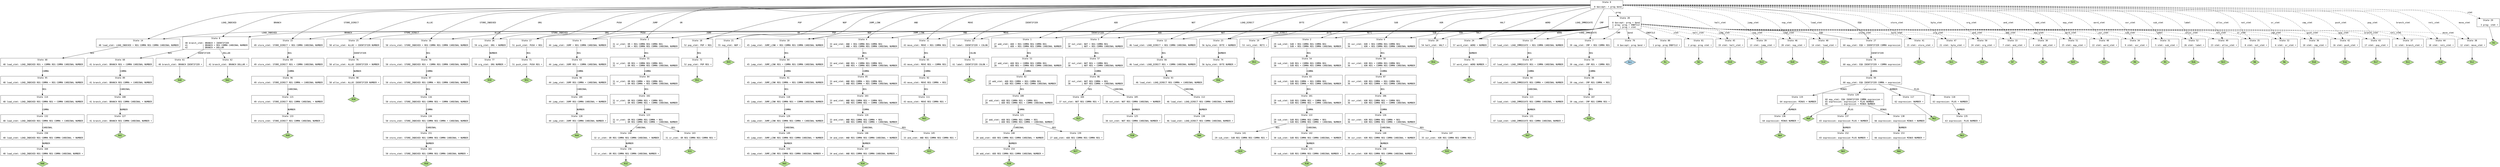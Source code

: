 // Generated by GNU Bison 3.8.2.
// Report bugs to <bug-bison@gnu.org>.
// Home page: <https://www.gnu.org/software/bison/>.

digraph "Step1/asm_parser.y"
{
  node [fontname = courier, shape = box, colorscheme = paired6]
  edge [fontname = courier]

  0 [label="State 0\n\l  0 $accept: • prog $end\l"]
  0 -> 1 [style=solid label="ADD"]
  0 -> 2 [style=solid label="SUB"]
  0 -> 3 [style=solid label="OR"]
  0 -> 4 [style=solid label="AND"]
  0 -> 5 [style=solid label="NOT"]
  0 -> 6 [style=solid label="XOR"]
  0 -> 7 [style=solid label="CMP"]
  0 -> 8 [style=solid label="BRANCH"]
  0 -> 9 [style=solid label="JUMP"]
  0 -> 10 [style=solid label="JUMP_LINK"]
  0 -> 11 [style=solid label="MOVE"]
  0 -> 12 [style=solid label="LOAD_DIRECT"]
  0 -> 13 [style=solid label="LOAD_IMMEDIATE"]
  0 -> 14 [style=solid label="LOAD_INDEXED"]
  0 -> 15 [style=solid label="STORE_DIRECT"]
  0 -> 16 [style=solid label="STORE_INDEXED"]
  0 -> 17 [style=solid label="PUSH"]
  0 -> 18 [style=solid label="POP"]
  0 -> 19 [style=solid label="RETI"]
  0 -> 20 [style=solid label="HALT"]
  0 -> 21 [style=solid label="NOP"]
  0 -> 22 [style=solid label="IDENTIFIER"]
  0 -> 23 [style=solid label="BYTE"]
  0 -> 24 [style=solid label="WORD"]
  0 -> 25 [style=solid label="ALLOC"]
  0 -> 26 [style=solid label="ORG"]
  0 -> 27 [style=solid label="EQU"]
  0 -> 28 [style=dashed label="prog"]
  0 -> 29 [style=dashed label="stmt"]
  0 -> 30 [style=dashed label="add_stmt"]
  0 -> 31 [style=dashed label="sub_stmt"]
  0 -> 32 [style=dashed label="or_stmt"]
  0 -> 33 [style=dashed label="and_stmt"]
  0 -> 34 [style=dashed label="xor_stmt"]
  0 -> 35 [style=dashed label="not_stmt"]
  0 -> 36 [style=dashed label="cmp_stmt"]
  0 -> 37 [style=dashed label="branch_stmt"]
  0 -> 38 [style=dashed label="move_stmt"]
  0 -> 39 [style=dashed label="jump_stmt"]
  0 -> 40 [style=dashed label="load_stmt"]
  0 -> 41 [style=dashed label="store_stmt"]
  0 -> 42 [style=dashed label="push_stmt"]
  0 -> 43 [style=dashed label="pop_stmt"]
  0 -> 44 [style=dashed label="reti_stmt"]
  0 -> 45 [style=dashed label="halt_stmt"]
  0 -> 46 [style=dashed label="nop_stmt"]
  0 -> 47 [style=dashed label="byte_stmt"]
  0 -> 48 [style=dashed label="word_stmt"]
  0 -> 49 [style=dashed label="alloc_stmt"]
  0 -> 50 [style=dashed label="org_stmt"]
  0 -> 51 [style=dashed label="equ_stmt"]
  0 -> 52 [style=dashed label="label"]
  1 [label="State 1\n\l 27 add_stmt: ADD • REG COMMA REG COMMA REG\l 28         | ADD • REG COMMA REG COMMA CARDINAL NUMBER\l"]
  1 -> 53 [style=solid label="REG"]
  2 [label="State 2\n\l 29 sub_stmt: SUB • REG COMMA REG COMMA REG\l 30         | SUB • REG COMMA REG COMMA CARDINAL NUMBER\l"]
  2 -> 54 [style=solid label="REG"]
  3 [label="State 3\n\l 31 or_stmt: OR • REG COMMA REG COMMA REG\l 32        | OR • REG COMMA REG COMMA CARDINAL NUMBER\l"]
  3 -> 55 [style=solid label="REG"]
  4 [label="State 4\n\l 33 and_stmt: AND • REG COMMA REG COMMA REG\l 34         | AND • REG COMMA REG COMMA CARDINAL NUMBER\l"]
  4 -> 56 [style=solid label="REG"]
  5 [label="State 5\n\l 37 not_stmt: NOT • REG COMMA REG\l 38         | NOT • REG COMMA CARDINAL NUMBER\l"]
  5 -> 57 [style=solid label="REG"]
  6 [label="State 6\n\l 35 xor_stmt: XOR • REG COMMA REG COMMA REG\l 36         | XOR • REG COMMA REG COMMA CARDINAL NUMBER\l"]
  6 -> 58 [style=solid label="REG"]
  7 [label="State 7\n\l 39 cmp_stmt: CMP • REG COMMA REG\l"]
  7 -> 59 [style=solid label="REG"]
  8 [label="State 8\n\l 40 branch_stmt: BRANCH • IDENTIFIER\l 41            | BRANCH • REG COMMA CARDINAL NUMBER\l 42            | BRANCH • DOLLAR\l"]
  8 -> 60 [style=solid label="REG"]
  8 -> 61 [style=solid label="IDENTIFIER"]
  8 -> 62 [style=solid label="DOLLAR"]
  9 [label="State 9\n\l 44 jump_stmt: JUMP • REG COMMA CARDINAL NUMBER\l"]
  9 -> 63 [style=solid label="REG"]
  10 [label="State 10\n\l 45 jump_stmt: JUMP_LINK • REG COMMA REG COMMA CARDINAL NUMBER\l"]
  10 -> 64 [style=solid label="REG"]
  11 [label="State 11\n\l 43 move_stmt: MOVE • REG COMMA REG\l"]
  11 -> 65 [style=solid label="REG"]
  12 [label="State 12\n\l 46 load_stmt: LOAD_DIRECT • REG COMMA CARDINAL NUMBER\l"]
  12 -> 66 [style=solid label="REG"]
  13 [label="State 13\n\l 47 load_stmt: LOAD_IMMEDIATE • REG COMMA CARDINAL NUMBER\l"]
  13 -> 67 [style=solid label="REG"]
  14 [label="State 14\n\l 48 load_stmt: LOAD_INDEXED • REG COMMA REG COMMA CARDINAL NUMBER\l"]
  14 -> 68 [style=solid label="REG"]
  15 [label="State 15\n\l 49 store_stmt: STORE_DIRECT • REG COMMA CARDINAL NUMBER\l"]
  15 -> 69 [style=solid label="REG"]
  16 [label="State 16\n\l 50 store_stmt: STORE_INDEXED • REG COMMA REG COMMA CARDINAL NUMBER\l"]
  16 -> 70 [style=solid label="REG"]
  17 [label="State 17\n\l 51 push_stmt: PUSH • REG\l"]
  17 -> 71 [style=solid label="REG"]
  18 [label="State 18\n\l 52 pop_stmt: POP • REG\l"]
  18 -> 72 [style=solid label="REG"]
  19 [label="State 19\n\l 53 reti_stmt: RETI •\l"]
  19 -> "19R53" [style=solid]
 "19R53" [label="R53", fillcolor=3, shape=diamond, style=filled]
  20 [label="State 20\n\l 54 halt_stmt: HALT •\l"]
  20 -> "20R54" [style=solid]
 "20R54" [label="R54", fillcolor=3, shape=diamond, style=filled]
  21 [label="State 21\n\l 55 nop_stmt: NOP •\l"]
  21 -> "21R55" [style=solid]
 "21R55" [label="R55", fillcolor=3, shape=diamond, style=filled]
  22 [label="State 22\n\l 61 label: IDENTIFIER • COLON\l"]
  22 -> 73 [style=solid label="COLON"]
  23 [label="State 23\n\l 56 byte_stmt: BYTE • NUMBER\l"]
  23 -> 74 [style=solid label="NUMBER"]
  24 [label="State 24\n\l 57 word_stmt: WORD • NUMBER\l"]
  24 -> 75 [style=solid label="NUMBER"]
  25 [label="State 25\n\l 58 alloc_stmt: ALLOC • IDENTIFIER NUMBER\l"]
  25 -> 76 [style=solid label="IDENTIFIER"]
  26 [label="State 26\n\l 59 org_stmt: ORG • NUMBER\l"]
  26 -> 77 [style=solid label="NUMBER"]
  27 [label="State 27\n\l 60 equ_stmt: EQU • IDENTIFIER COMMA expression\l"]
  27 -> 78 [style=solid label="IDENTIFIER"]
  28 [label="State 28\n\l  0 $accept: prog • $end\l  1 prog: prog • ENDFILE\l  2     | prog • stmt\l"]
  28 -> 79 [style=solid label="$end"]
  28 -> 1 [style=solid label="ADD"]
  28 -> 2 [style=solid label="SUB"]
  28 -> 3 [style=solid label="OR"]
  28 -> 4 [style=solid label="AND"]
  28 -> 5 [style=solid label="NOT"]
  28 -> 6 [style=solid label="XOR"]
  28 -> 7 [style=solid label="CMP"]
  28 -> 8 [style=solid label="BRANCH"]
  28 -> 9 [style=solid label="JUMP"]
  28 -> 10 [style=solid label="JUMP_LINK"]
  28 -> 11 [style=solid label="MOVE"]
  28 -> 12 [style=solid label="LOAD_DIRECT"]
  28 -> 13 [style=solid label="LOAD_IMMEDIATE"]
  28 -> 14 [style=solid label="LOAD_INDEXED"]
  28 -> 15 [style=solid label="STORE_DIRECT"]
  28 -> 16 [style=solid label="STORE_INDEXED"]
  28 -> 17 [style=solid label="PUSH"]
  28 -> 18 [style=solid label="POP"]
  28 -> 19 [style=solid label="RETI"]
  28 -> 20 [style=solid label="HALT"]
  28 -> 21 [style=solid label="NOP"]
  28 -> 22 [style=solid label="IDENTIFIER"]
  28 -> 80 [style=solid label="ENDFILE"]
  28 -> 23 [style=solid label="BYTE"]
  28 -> 24 [style=solid label="WORD"]
  28 -> 25 [style=solid label="ALLOC"]
  28 -> 26 [style=solid label="ORG"]
  28 -> 27 [style=solid label="EQU"]
  28 -> 81 [style=dashed label="stmt"]
  28 -> 30 [style=dashed label="add_stmt"]
  28 -> 31 [style=dashed label="sub_stmt"]
  28 -> 32 [style=dashed label="or_stmt"]
  28 -> 33 [style=dashed label="and_stmt"]
  28 -> 34 [style=dashed label="xor_stmt"]
  28 -> 35 [style=dashed label="not_stmt"]
  28 -> 36 [style=dashed label="cmp_stmt"]
  28 -> 37 [style=dashed label="branch_stmt"]
  28 -> 38 [style=dashed label="move_stmt"]
  28 -> 39 [style=dashed label="jump_stmt"]
  28 -> 40 [style=dashed label="load_stmt"]
  28 -> 41 [style=dashed label="store_stmt"]
  28 -> 42 [style=dashed label="push_stmt"]
  28 -> 43 [style=dashed label="pop_stmt"]
  28 -> 44 [style=dashed label="reti_stmt"]
  28 -> 45 [style=dashed label="halt_stmt"]
  28 -> 46 [style=dashed label="nop_stmt"]
  28 -> 47 [style=dashed label="byte_stmt"]
  28 -> 48 [style=dashed label="word_stmt"]
  28 -> 49 [style=dashed label="alloc_stmt"]
  28 -> 50 [style=dashed label="org_stmt"]
  28 -> 51 [style=dashed label="equ_stmt"]
  28 -> 52 [style=dashed label="label"]
  29 [label="State 29\n\l  3 prog: stmt •\l"]
  29 -> "29R3" [style=solid]
 "29R3" [label="R3", fillcolor=3, shape=diamond, style=filled]
  30 [label="State 30\n\l  4 stmt: add_stmt •\l"]
  30 -> "30R4" [style=solid]
 "30R4" [label="R4", fillcolor=3, shape=diamond, style=filled]
  31 [label="State 31\n\l  5 stmt: sub_stmt •\l"]
  31 -> "31R5" [style=solid]
 "31R5" [label="R5", fillcolor=3, shape=diamond, style=filled]
  32 [label="State 32\n\l  6 stmt: or_stmt •\l"]
  32 -> "32R6" [style=solid]
 "32R6" [label="R6", fillcolor=3, shape=diamond, style=filled]
  33 [label="State 33\n\l  7 stmt: and_stmt •\l"]
  33 -> "33R7" [style=solid]
 "33R7" [label="R7", fillcolor=3, shape=diamond, style=filled]
  34 [label="State 34\n\l  9 stmt: xor_stmt •\l"]
  34 -> "34R9" [style=solid]
 "34R9" [label="R9", fillcolor=3, shape=diamond, style=filled]
  35 [label="State 35\n\l  8 stmt: not_stmt •\l"]
  35 -> "35R8" [style=solid]
 "35R8" [label="R8", fillcolor=3, shape=diamond, style=filled]
  36 [label="State 36\n\l 10 stmt: cmp_stmt •\l"]
  36 -> "36R10" [style=solid]
 "36R10" [label="R10", fillcolor=3, shape=diamond, style=filled]
  37 [label="State 37\n\l 11 stmt: branch_stmt •\l"]
  37 -> "37R11" [style=solid]
 "37R11" [label="R11", fillcolor=3, shape=diamond, style=filled]
  38 [label="State 38\n\l 12 stmt: move_stmt •\l"]
  38 -> "38R12" [style=solid]
 "38R12" [label="R12", fillcolor=3, shape=diamond, style=filled]
  39 [label="State 39\n\l 13 stmt: jump_stmt •\l"]
  39 -> "39R13" [style=solid]
 "39R13" [label="R13", fillcolor=3, shape=diamond, style=filled]
  40 [label="State 40\n\l 14 stmt: load_stmt •\l"]
  40 -> "40R14" [style=solid]
 "40R14" [label="R14", fillcolor=3, shape=diamond, style=filled]
  41 [label="State 41\n\l 15 stmt: store_stmt •\l"]
  41 -> "41R15" [style=solid]
 "41R15" [label="R15", fillcolor=3, shape=diamond, style=filled]
  42 [label="State 42\n\l 16 stmt: push_stmt •\l"]
  42 -> "42R16" [style=solid]
 "42R16" [label="R16", fillcolor=3, shape=diamond, style=filled]
  43 [label="State 43\n\l 17 stmt: pop_stmt •\l"]
  43 -> "43R17" [style=solid]
 "43R17" [label="R17", fillcolor=3, shape=diamond, style=filled]
  44 [label="State 44\n\l 18 stmt: reti_stmt •\l"]
  44 -> "44R18" [style=solid]
 "44R18" [label="R18", fillcolor=3, shape=diamond, style=filled]
  45 [label="State 45\n\l 19 stmt: halt_stmt •\l"]
  45 -> "45R19" [style=solid]
 "45R19" [label="R19", fillcolor=3, shape=diamond, style=filled]
  46 [label="State 46\n\l 20 stmt: nop_stmt •\l"]
  46 -> "46R20" [style=solid]
 "46R20" [label="R20", fillcolor=3, shape=diamond, style=filled]
  47 [label="State 47\n\l 21 stmt: byte_stmt •\l"]
  47 -> "47R21" [style=solid]
 "47R21" [label="R21", fillcolor=3, shape=diamond, style=filled]
  48 [label="State 48\n\l 22 stmt: word_stmt •\l"]
  48 -> "48R22" [style=solid]
 "48R22" [label="R22", fillcolor=3, shape=diamond, style=filled]
  49 [label="State 49\n\l 23 stmt: alloc_stmt •\l"]
  49 -> "49R23" [style=solid]
 "49R23" [label="R23", fillcolor=3, shape=diamond, style=filled]
  50 [label="State 50\n\l 24 stmt: org_stmt •\l"]
  50 -> "50R24" [style=solid]
 "50R24" [label="R24", fillcolor=3, shape=diamond, style=filled]
  51 [label="State 51\n\l 25 stmt: equ_stmt •\l"]
  51 -> "51R25" [style=solid]
 "51R25" [label="R25", fillcolor=3, shape=diamond, style=filled]
  52 [label="State 52\n\l 26 stmt: label •\l"]
  52 -> "52R26" [style=solid]
 "52R26" [label="R26", fillcolor=3, shape=diamond, style=filled]
  53 [label="State 53\n\l 27 add_stmt: ADD REG • COMMA REG COMMA REG\l 28         | ADD REG • COMMA REG COMMA CARDINAL NUMBER\l"]
  53 -> 82 [style=solid label="COMMA"]
  54 [label="State 54\n\l 29 sub_stmt: SUB REG • COMMA REG COMMA REG\l 30         | SUB REG • COMMA REG COMMA CARDINAL NUMBER\l"]
  54 -> 83 [style=solid label="COMMA"]
  55 [label="State 55\n\l 31 or_stmt: OR REG • COMMA REG COMMA REG\l 32        | OR REG • COMMA REG COMMA CARDINAL NUMBER\l"]
  55 -> 84 [style=solid label="COMMA"]
  56 [label="State 56\n\l 33 and_stmt: AND REG • COMMA REG COMMA REG\l 34         | AND REG • COMMA REG COMMA CARDINAL NUMBER\l"]
  56 -> 85 [style=solid label="COMMA"]
  57 [label="State 57\n\l 37 not_stmt: NOT REG • COMMA REG\l 38         | NOT REG • COMMA CARDINAL NUMBER\l"]
  57 -> 86 [style=solid label="COMMA"]
  58 [label="State 58\n\l 35 xor_stmt: XOR REG • COMMA REG COMMA REG\l 36         | XOR REG • COMMA REG COMMA CARDINAL NUMBER\l"]
  58 -> 87 [style=solid label="COMMA"]
  59 [label="State 59\n\l 39 cmp_stmt: CMP REG • COMMA REG\l"]
  59 -> 88 [style=solid label="COMMA"]
  60 [label="State 60\n\l 41 branch_stmt: BRANCH REG • COMMA CARDINAL NUMBER\l"]
  60 -> 89 [style=solid label="COMMA"]
  61 [label="State 61\n\l 40 branch_stmt: BRANCH IDENTIFIER •\l"]
  61 -> "61R40" [style=solid]
 "61R40" [label="R40", fillcolor=3, shape=diamond, style=filled]
  62 [label="State 62\n\l 42 branch_stmt: BRANCH DOLLAR •\l"]
  62 -> "62R42" [style=solid]
 "62R42" [label="R42", fillcolor=3, shape=diamond, style=filled]
  63 [label="State 63\n\l 44 jump_stmt: JUMP REG • COMMA CARDINAL NUMBER\l"]
  63 -> 90 [style=solid label="COMMA"]
  64 [label="State 64\n\l 45 jump_stmt: JUMP_LINK REG • COMMA REG COMMA CARDINAL NUMBER\l"]
  64 -> 91 [style=solid label="COMMA"]
  65 [label="State 65\n\l 43 move_stmt: MOVE REG • COMMA REG\l"]
  65 -> 92 [style=solid label="COMMA"]
  66 [label="State 66\n\l 46 load_stmt: LOAD_DIRECT REG • COMMA CARDINAL NUMBER\l"]
  66 -> 93 [style=solid label="COMMA"]
  67 [label="State 67\n\l 47 load_stmt: LOAD_IMMEDIATE REG • COMMA CARDINAL NUMBER\l"]
  67 -> 94 [style=solid label="COMMA"]
  68 [label="State 68\n\l 48 load_stmt: LOAD_INDEXED REG • COMMA REG COMMA CARDINAL NUMBER\l"]
  68 -> 95 [style=solid label="COMMA"]
  69 [label="State 69\n\l 49 store_stmt: STORE_DIRECT REG • COMMA CARDINAL NUMBER\l"]
  69 -> 96 [style=solid label="COMMA"]
  70 [label="State 70\n\l 50 store_stmt: STORE_INDEXED REG • COMMA REG COMMA CARDINAL NUMBER\l"]
  70 -> 97 [style=solid label="COMMA"]
  71 [label="State 71\n\l 51 push_stmt: PUSH REG •\l"]
  71 -> "71R51" [style=solid]
 "71R51" [label="R51", fillcolor=3, shape=diamond, style=filled]
  72 [label="State 72\n\l 52 pop_stmt: POP REG •\l"]
  72 -> "72R52" [style=solid]
 "72R52" [label="R52", fillcolor=3, shape=diamond, style=filled]
  73 [label="State 73\n\l 61 label: IDENTIFIER COLON •\l"]
  73 -> "73R61" [style=solid]
 "73R61" [label="R61", fillcolor=3, shape=diamond, style=filled]
  74 [label="State 74\n\l 56 byte_stmt: BYTE NUMBER •\l"]
  74 -> "74R56" [style=solid]
 "74R56" [label="R56", fillcolor=3, shape=diamond, style=filled]
  75 [label="State 75\n\l 57 word_stmt: WORD NUMBER •\l"]
  75 -> "75R57" [style=solid]
 "75R57" [label="R57", fillcolor=3, shape=diamond, style=filled]
  76 [label="State 76\n\l 58 alloc_stmt: ALLOC IDENTIFIER • NUMBER\l"]
  76 -> 98 [style=solid label="NUMBER"]
  77 [label="State 77\n\l 59 org_stmt: ORG NUMBER •\l"]
  77 -> "77R59" [style=solid]
 "77R59" [label="R59", fillcolor=3, shape=diamond, style=filled]
  78 [label="State 78\n\l 60 equ_stmt: EQU IDENTIFIER • COMMA expression\l"]
  78 -> 99 [style=solid label="COMMA"]
  79 [label="State 79\n\l  0 $accept: prog $end •\l"]
  79 -> "79R0" [style=solid]
 "79R0" [label="Acc", fillcolor=1, shape=diamond, style=filled]
  80 [label="State 80\n\l  1 prog: prog ENDFILE •\l"]
  80 -> "80R1" [style=solid]
 "80R1" [label="R1", fillcolor=3, shape=diamond, style=filled]
  81 [label="State 81\n\l  2 prog: prog stmt •\l"]
  81 -> "81R2" [style=solid]
 "81R2" [label="R2", fillcolor=3, shape=diamond, style=filled]
  82 [label="State 82\n\l 27 add_stmt: ADD REG COMMA • REG COMMA REG\l 28         | ADD REG COMMA • REG COMMA CARDINAL NUMBER\l"]
  82 -> 100 [style=solid label="REG"]
  83 [label="State 83\n\l 29 sub_stmt: SUB REG COMMA • REG COMMA REG\l 30         | SUB REG COMMA • REG COMMA CARDINAL NUMBER\l"]
  83 -> 101 [style=solid label="REG"]
  84 [label="State 84\n\l 31 or_stmt: OR REG COMMA • REG COMMA REG\l 32        | OR REG COMMA • REG COMMA CARDINAL NUMBER\l"]
  84 -> 102 [style=solid label="REG"]
  85 [label="State 85\n\l 33 and_stmt: AND REG COMMA • REG COMMA REG\l 34         | AND REG COMMA • REG COMMA CARDINAL NUMBER\l"]
  85 -> 103 [style=solid label="REG"]
  86 [label="State 86\n\l 37 not_stmt: NOT REG COMMA • REG\l 38         | NOT REG COMMA • CARDINAL NUMBER\l"]
  86 -> 104 [style=solid label="REG"]
  86 -> 105 [style=solid label="CARDINAL"]
  87 [label="State 87\n\l 35 xor_stmt: XOR REG COMMA • REG COMMA REG\l 36         | XOR REG COMMA • REG COMMA CARDINAL NUMBER\l"]
  87 -> 106 [style=solid label="REG"]
  88 [label="State 88\n\l 39 cmp_stmt: CMP REG COMMA • REG\l"]
  88 -> 107 [style=solid label="REG"]
  89 [label="State 89\n\l 41 branch_stmt: BRANCH REG COMMA • CARDINAL NUMBER\l"]
  89 -> 108 [style=solid label="CARDINAL"]
  90 [label="State 90\n\l 44 jump_stmt: JUMP REG COMMA • CARDINAL NUMBER\l"]
  90 -> 109 [style=solid label="CARDINAL"]
  91 [label="State 91\n\l 45 jump_stmt: JUMP_LINK REG COMMA • REG COMMA CARDINAL NUMBER\l"]
  91 -> 110 [style=solid label="REG"]
  92 [label="State 92\n\l 43 move_stmt: MOVE REG COMMA • REG\l"]
  92 -> 111 [style=solid label="REG"]
  93 [label="State 93\n\l 46 load_stmt: LOAD_DIRECT REG COMMA • CARDINAL NUMBER\l"]
  93 -> 112 [style=solid label="CARDINAL"]
  94 [label="State 94\n\l 47 load_stmt: LOAD_IMMEDIATE REG COMMA • CARDINAL NUMBER\l"]
  94 -> 113 [style=solid label="CARDINAL"]
  95 [label="State 95\n\l 48 load_stmt: LOAD_INDEXED REG COMMA • REG COMMA CARDINAL NUMBER\l"]
  95 -> 114 [style=solid label="REG"]
  96 [label="State 96\n\l 49 store_stmt: STORE_DIRECT REG COMMA • CARDINAL NUMBER\l"]
  96 -> 115 [style=solid label="CARDINAL"]
  97 [label="State 97\n\l 50 store_stmt: STORE_INDEXED REG COMMA • REG COMMA CARDINAL NUMBER\l"]
  97 -> 116 [style=solid label="REG"]
  98 [label="State 98\n\l 58 alloc_stmt: ALLOC IDENTIFIER NUMBER •\l"]
  98 -> "98R58" [style=solid]
 "98R58" [label="R58", fillcolor=3, shape=diamond, style=filled]
  99 [label="State 99\n\l 60 equ_stmt: EQU IDENTIFIER COMMA • expression\l"]
  99 -> 117 [style=solid label="NUMBER"]
  99 -> 118 [style=solid label="PLUS"]
  99 -> 119 [style=solid label="MINUS"]
  99 -> 120 [style=dashed label="expression"]
  100 [label="State 100\n\l 27 add_stmt: ADD REG COMMA REG • COMMA REG\l 28         | ADD REG COMMA REG • COMMA CARDINAL NUMBER\l"]
  100 -> 121 [style=solid label="COMMA"]
  101 [label="State 101\n\l 29 sub_stmt: SUB REG COMMA REG • COMMA REG\l 30         | SUB REG COMMA REG • COMMA CARDINAL NUMBER\l"]
  101 -> 122 [style=solid label="COMMA"]
  102 [label="State 102\n\l 31 or_stmt: OR REG COMMA REG • COMMA REG\l 32        | OR REG COMMA REG • COMMA CARDINAL NUMBER\l"]
  102 -> 123 [style=solid label="COMMA"]
  103 [label="State 103\n\l 33 and_stmt: AND REG COMMA REG • COMMA REG\l 34         | AND REG COMMA REG • COMMA CARDINAL NUMBER\l"]
  103 -> 124 [style=solid label="COMMA"]
  104 [label="State 104\n\l 37 not_stmt: NOT REG COMMA REG •\l"]
  104 -> "104R37" [style=solid]
 "104R37" [label="R37", fillcolor=3, shape=diamond, style=filled]
  105 [label="State 105\n\l 38 not_stmt: NOT REG COMMA CARDINAL • NUMBER\l"]
  105 -> 125 [style=solid label="NUMBER"]
  106 [label="State 106\n\l 35 xor_stmt: XOR REG COMMA REG • COMMA REG\l 36         | XOR REG COMMA REG • COMMA CARDINAL NUMBER\l"]
  106 -> 126 [style=solid label="COMMA"]
  107 [label="State 107\n\l 39 cmp_stmt: CMP REG COMMA REG •\l"]
  107 -> "107R39" [style=solid]
 "107R39" [label="R39", fillcolor=3, shape=diamond, style=filled]
  108 [label="State 108\n\l 41 branch_stmt: BRANCH REG COMMA CARDINAL • NUMBER\l"]
  108 -> 127 [style=solid label="NUMBER"]
  109 [label="State 109\n\l 44 jump_stmt: JUMP REG COMMA CARDINAL • NUMBER\l"]
  109 -> 128 [style=solid label="NUMBER"]
  110 [label="State 110\n\l 45 jump_stmt: JUMP_LINK REG COMMA REG • COMMA CARDINAL NUMBER\l"]
  110 -> 129 [style=solid label="COMMA"]
  111 [label="State 111\n\l 43 move_stmt: MOVE REG COMMA REG •\l"]
  111 -> "111R43" [style=solid]
 "111R43" [label="R43", fillcolor=3, shape=diamond, style=filled]
  112 [label="State 112\n\l 46 load_stmt: LOAD_DIRECT REG COMMA CARDINAL • NUMBER\l"]
  112 -> 130 [style=solid label="NUMBER"]
  113 [label="State 113\n\l 47 load_stmt: LOAD_IMMEDIATE REG COMMA CARDINAL • NUMBER\l"]
  113 -> 131 [style=solid label="NUMBER"]
  114 [label="State 114\n\l 48 load_stmt: LOAD_INDEXED REG COMMA REG • COMMA CARDINAL NUMBER\l"]
  114 -> 132 [style=solid label="COMMA"]
  115 [label="State 115\n\l 49 store_stmt: STORE_DIRECT REG COMMA CARDINAL • NUMBER\l"]
  115 -> 133 [style=solid label="NUMBER"]
  116 [label="State 116\n\l 50 store_stmt: STORE_INDEXED REG COMMA REG • COMMA CARDINAL NUMBER\l"]
  116 -> 134 [style=solid label="COMMA"]
  117 [label="State 117\n\l 62 expression: NUMBER •\l"]
  117 -> "117R62" [style=solid]
 "117R62" [label="R62", fillcolor=3, shape=diamond, style=filled]
  118 [label="State 118\n\l 63 expression: PLUS • NUMBER\l"]
  118 -> 135 [style=solid label="NUMBER"]
  119 [label="State 119\n\l 64 expression: MINUS • NUMBER\l"]
  119 -> 136 [style=solid label="NUMBER"]
  120 [label="State 120\n\l 60 equ_stmt: EQU IDENTIFIER COMMA expression •\l 65 expression: expression • PLUS NUMBER\l 66           | expression • MINUS NUMBER\l"]
  120 -> 137 [style=solid label="PLUS"]
  120 -> 138 [style=solid label="MINUS"]
  120 -> "120R60" [style=solid]
 "120R60" [label="R60", fillcolor=3, shape=diamond, style=filled]
  121 [label="State 121\n\l 27 add_stmt: ADD REG COMMA REG COMMA • REG\l 28         | ADD REG COMMA REG COMMA • CARDINAL NUMBER\l"]
  121 -> 139 [style=solid label="REG"]
  121 -> 140 [style=solid label="CARDINAL"]
  122 [label="State 122\n\l 29 sub_stmt: SUB REG COMMA REG COMMA • REG\l 30         | SUB REG COMMA REG COMMA • CARDINAL NUMBER\l"]
  122 -> 141 [style=solid label="REG"]
  122 -> 142 [style=solid label="CARDINAL"]
  123 [label="State 123\n\l 31 or_stmt: OR REG COMMA REG COMMA • REG\l 32        | OR REG COMMA REG COMMA • CARDINAL NUMBER\l"]
  123 -> 143 [style=solid label="REG"]
  123 -> 144 [style=solid label="CARDINAL"]
  124 [label="State 124\n\l 33 and_stmt: AND REG COMMA REG COMMA • REG\l 34         | AND REG COMMA REG COMMA • CARDINAL NUMBER\l"]
  124 -> 145 [style=solid label="REG"]
  124 -> 146 [style=solid label="CARDINAL"]
  125 [label="State 125\n\l 38 not_stmt: NOT REG COMMA CARDINAL NUMBER •\l"]
  125 -> "125R38" [style=solid]
 "125R38" [label="R38", fillcolor=3, shape=diamond, style=filled]
  126 [label="State 126\n\l 35 xor_stmt: XOR REG COMMA REG COMMA • REG\l 36         | XOR REG COMMA REG COMMA • CARDINAL NUMBER\l"]
  126 -> 147 [style=solid label="REG"]
  126 -> 148 [style=solid label="CARDINAL"]
  127 [label="State 127\n\l 41 branch_stmt: BRANCH REG COMMA CARDINAL NUMBER •\l"]
  127 -> "127R41" [style=solid]
 "127R41" [label="R41", fillcolor=3, shape=diamond, style=filled]
  128 [label="State 128\n\l 44 jump_stmt: JUMP REG COMMA CARDINAL NUMBER •\l"]
  128 -> "128R44" [style=solid]
 "128R44" [label="R44", fillcolor=3, shape=diamond, style=filled]
  129 [label="State 129\n\l 45 jump_stmt: JUMP_LINK REG COMMA REG COMMA • CARDINAL NUMBER\l"]
  129 -> 149 [style=solid label="CARDINAL"]
  130 [label="State 130\n\l 46 load_stmt: LOAD_DIRECT REG COMMA CARDINAL NUMBER •\l"]
  130 -> "130R46" [style=solid]
 "130R46" [label="R46", fillcolor=3, shape=diamond, style=filled]
  131 [label="State 131\n\l 47 load_stmt: LOAD_IMMEDIATE REG COMMA CARDINAL NUMBER •\l"]
  131 -> "131R47" [style=solid]
 "131R47" [label="R47", fillcolor=3, shape=diamond, style=filled]
  132 [label="State 132\n\l 48 load_stmt: LOAD_INDEXED REG COMMA REG COMMA • CARDINAL NUMBER\l"]
  132 -> 150 [style=solid label="CARDINAL"]
  133 [label="State 133\n\l 49 store_stmt: STORE_DIRECT REG COMMA CARDINAL NUMBER •\l"]
  133 -> "133R49" [style=solid]
 "133R49" [label="R49", fillcolor=3, shape=diamond, style=filled]
  134 [label="State 134\n\l 50 store_stmt: STORE_INDEXED REG COMMA REG COMMA • CARDINAL NUMBER\l"]
  134 -> 151 [style=solid label="CARDINAL"]
  135 [label="State 135\n\l 63 expression: PLUS NUMBER •\l"]
  135 -> "135R63" [style=solid]
 "135R63" [label="R63", fillcolor=3, shape=diamond, style=filled]
  136 [label="State 136\n\l 64 expression: MINUS NUMBER •\l"]
  136 -> "136R64" [style=solid]
 "136R64" [label="R64", fillcolor=3, shape=diamond, style=filled]
  137 [label="State 137\n\l 65 expression: expression PLUS • NUMBER\l"]
  137 -> 152 [style=solid label="NUMBER"]
  138 [label="State 138\n\l 66 expression: expression MINUS • NUMBER\l"]
  138 -> 153 [style=solid label="NUMBER"]
  139 [label="State 139\n\l 27 add_stmt: ADD REG COMMA REG COMMA REG •\l"]
  139 -> "139R27" [style=solid]
 "139R27" [label="R27", fillcolor=3, shape=diamond, style=filled]
  140 [label="State 140\n\l 28 add_stmt: ADD REG COMMA REG COMMA CARDINAL • NUMBER\l"]
  140 -> 154 [style=solid label="NUMBER"]
  141 [label="State 141\n\l 29 sub_stmt: SUB REG COMMA REG COMMA REG •\l"]
  141 -> "141R29" [style=solid]
 "141R29" [label="R29", fillcolor=3, shape=diamond, style=filled]
  142 [label="State 142\n\l 30 sub_stmt: SUB REG COMMA REG COMMA CARDINAL • NUMBER\l"]
  142 -> 155 [style=solid label="NUMBER"]
  143 [label="State 143\n\l 31 or_stmt: OR REG COMMA REG COMMA REG •\l"]
  143 -> "143R31" [style=solid]
 "143R31" [label="R31", fillcolor=3, shape=diamond, style=filled]
  144 [label="State 144\n\l 32 or_stmt: OR REG COMMA REG COMMA CARDINAL • NUMBER\l"]
  144 -> 156 [style=solid label="NUMBER"]
  145 [label="State 145\n\l 33 and_stmt: AND REG COMMA REG COMMA REG •\l"]
  145 -> "145R33" [style=solid]
 "145R33" [label="R33", fillcolor=3, shape=diamond, style=filled]
  146 [label="State 146\n\l 34 and_stmt: AND REG COMMA REG COMMA CARDINAL • NUMBER\l"]
  146 -> 157 [style=solid label="NUMBER"]
  147 [label="State 147\n\l 35 xor_stmt: XOR REG COMMA REG COMMA REG •\l"]
  147 -> "147R35" [style=solid]
 "147R35" [label="R35", fillcolor=3, shape=diamond, style=filled]
  148 [label="State 148\n\l 36 xor_stmt: XOR REG COMMA REG COMMA CARDINAL • NUMBER\l"]
  148 -> 158 [style=solid label="NUMBER"]
  149 [label="State 149\n\l 45 jump_stmt: JUMP_LINK REG COMMA REG COMMA CARDINAL • NUMBER\l"]
  149 -> 159 [style=solid label="NUMBER"]
  150 [label="State 150\n\l 48 load_stmt: LOAD_INDEXED REG COMMA REG COMMA CARDINAL • NUMBER\l"]
  150 -> 160 [style=solid label="NUMBER"]
  151 [label="State 151\n\l 50 store_stmt: STORE_INDEXED REG COMMA REG COMMA CARDINAL • NUMBER\l"]
  151 -> 161 [style=solid label="NUMBER"]
  152 [label="State 152\n\l 65 expression: expression PLUS NUMBER •\l"]
  152 -> "152R65" [style=solid]
 "152R65" [label="R65", fillcolor=3, shape=diamond, style=filled]
  153 [label="State 153\n\l 66 expression: expression MINUS NUMBER •\l"]
  153 -> "153R66" [style=solid]
 "153R66" [label="R66", fillcolor=3, shape=diamond, style=filled]
  154 [label="State 154\n\l 28 add_stmt: ADD REG COMMA REG COMMA CARDINAL NUMBER •\l"]
  154 -> "154R28" [style=solid]
 "154R28" [label="R28", fillcolor=3, shape=diamond, style=filled]
  155 [label="State 155\n\l 30 sub_stmt: SUB REG COMMA REG COMMA CARDINAL NUMBER •\l"]
  155 -> "155R30" [style=solid]
 "155R30" [label="R30", fillcolor=3, shape=diamond, style=filled]
  156 [label="State 156\n\l 32 or_stmt: OR REG COMMA REG COMMA CARDINAL NUMBER •\l"]
  156 -> "156R32" [style=solid]
 "156R32" [label="R32", fillcolor=3, shape=diamond, style=filled]
  157 [label="State 157\n\l 34 and_stmt: AND REG COMMA REG COMMA CARDINAL NUMBER •\l"]
  157 -> "157R34" [style=solid]
 "157R34" [label="R34", fillcolor=3, shape=diamond, style=filled]
  158 [label="State 158\n\l 36 xor_stmt: XOR REG COMMA REG COMMA CARDINAL NUMBER •\l"]
  158 -> "158R36" [style=solid]
 "158R36" [label="R36", fillcolor=3, shape=diamond, style=filled]
  159 [label="State 159\n\l 45 jump_stmt: JUMP_LINK REG COMMA REG COMMA CARDINAL NUMBER •\l"]
  159 -> "159R45" [style=solid]
 "159R45" [label="R45", fillcolor=3, shape=diamond, style=filled]
  160 [label="State 160\n\l 48 load_stmt: LOAD_INDEXED REG COMMA REG COMMA CARDINAL NUMBER •\l"]
  160 -> "160R48" [style=solid]
 "160R48" [label="R48", fillcolor=3, shape=diamond, style=filled]
  161 [label="State 161\n\l 50 store_stmt: STORE_INDEXED REG COMMA REG COMMA CARDINAL NUMBER •\l"]
  161 -> "161R50" [style=solid]
 "161R50" [label="R50", fillcolor=3, shape=diamond, style=filled]
}
